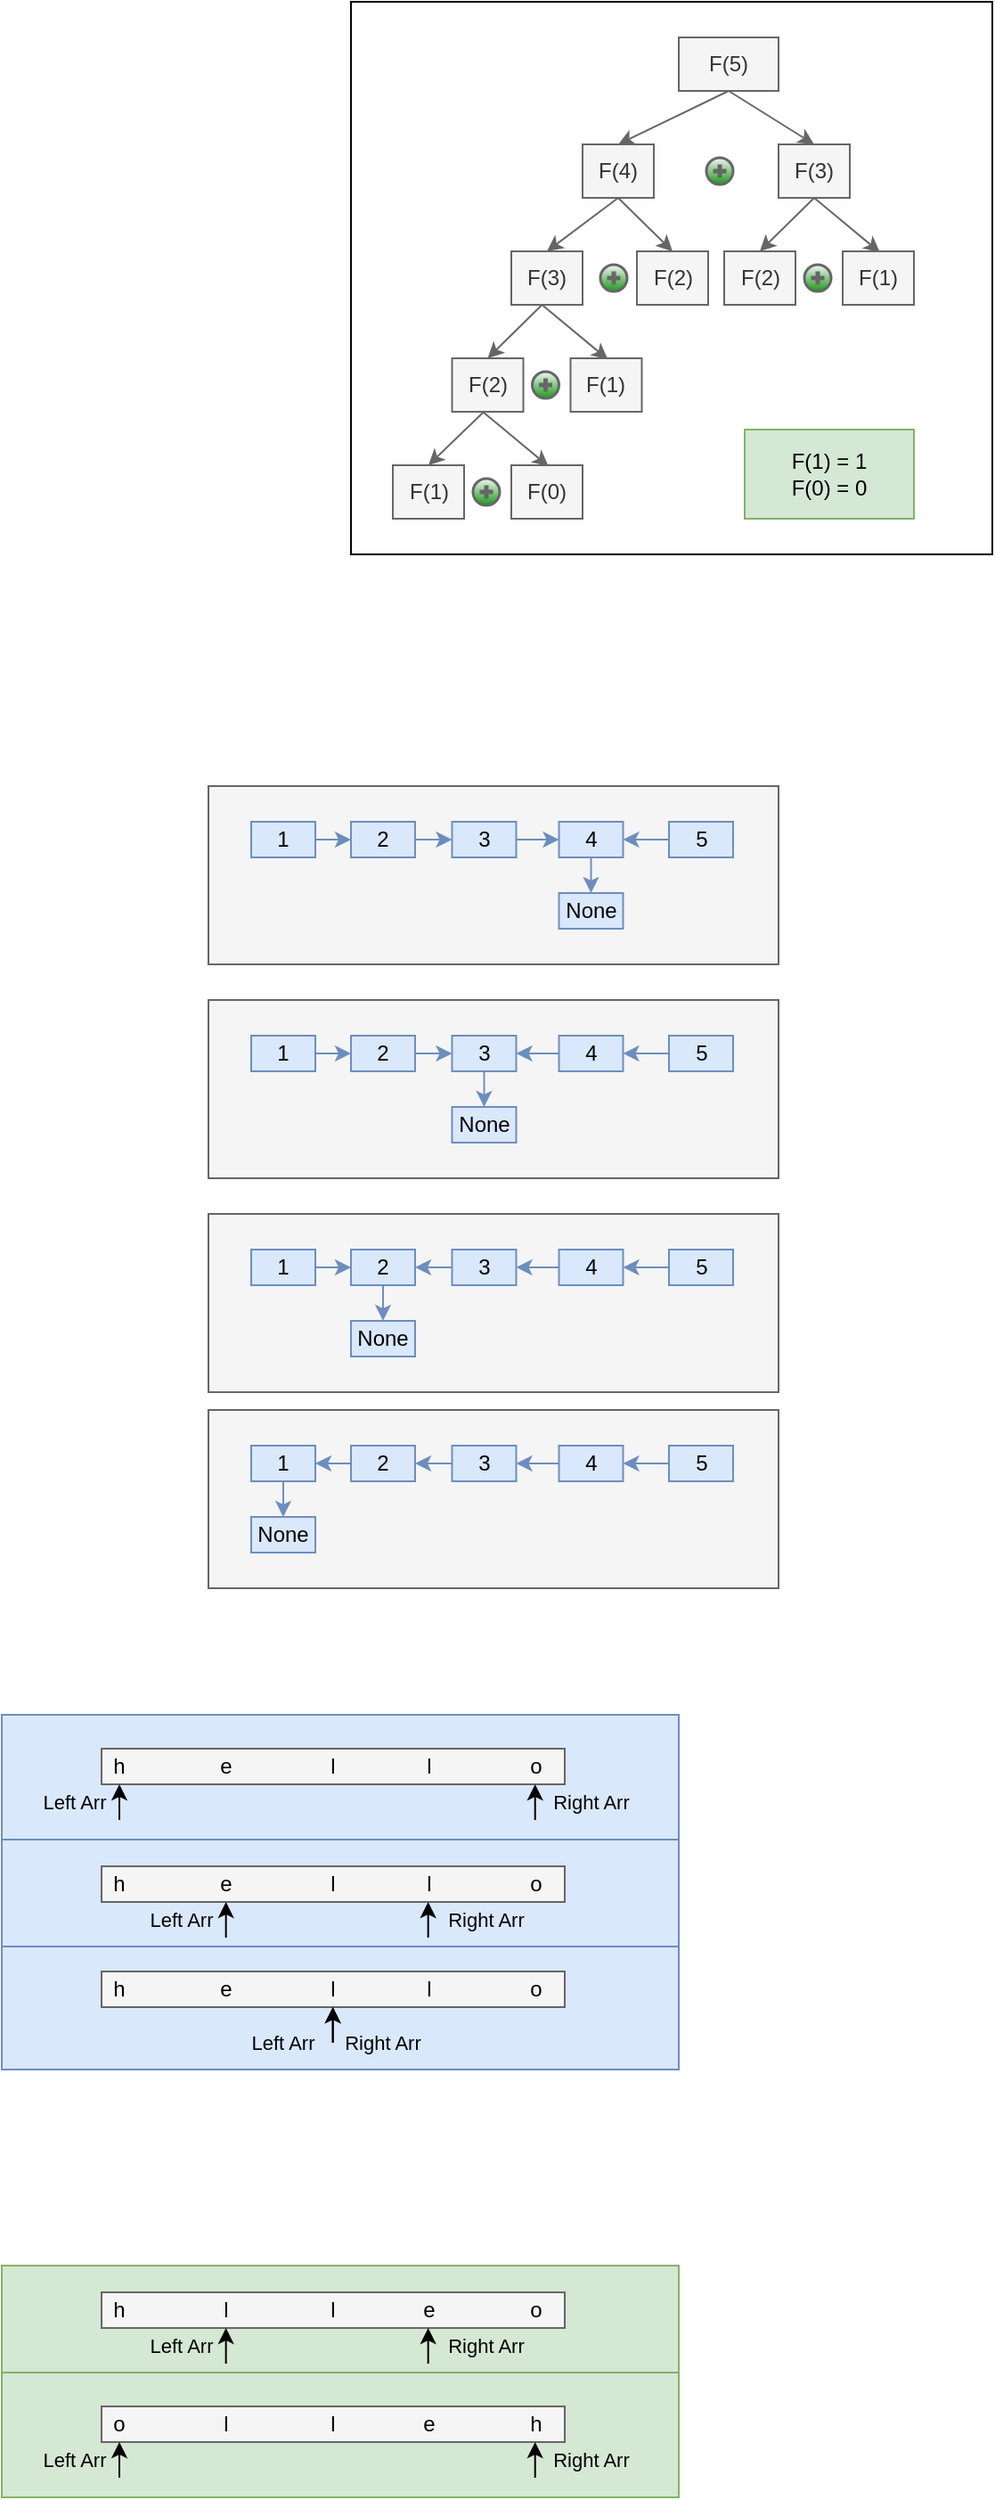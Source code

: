 <mxfile version="14.6.6" type="github">
  <diagram id="Hn3H-dN24jaD0dENia_m" name="Page-1">
    <mxGraphModel dx="1673" dy="896" grid="1" gridSize="10" guides="1" tooltips="1" connect="1" arrows="1" fold="1" page="1" pageScale="1" pageWidth="827" pageHeight="1169" math="0" shadow="0">
      <root>
        <mxCell id="0" />
        <mxCell id="1" parent="0" />
        <mxCell id="SiVPfWwF8kXw5qPxy-G--118" value="" style="rounded=0;whiteSpace=wrap;html=1;shadow=0;fillColor=#dae8fc;strokeColor=#6c8ebf;" vertex="1" parent="1">
          <mxGeometry x="34" y="1301" width="380" height="69" as="geometry" />
        </mxCell>
        <mxCell id="SiVPfWwF8kXw5qPxy-G--117" value="" style="rounded=0;whiteSpace=wrap;html=1;shadow=0;fillColor=#dae8fc;strokeColor=#6c8ebf;" vertex="1" parent="1">
          <mxGeometry x="34" y="1241" width="380" height="60" as="geometry" />
        </mxCell>
        <mxCell id="SiVPfWwF8kXw5qPxy-G--116" value="" style="rounded=0;whiteSpace=wrap;html=1;shadow=0;fillColor=#dae8fc;strokeColor=#6c8ebf;" vertex="1" parent="1">
          <mxGeometry x="34" y="1171" width="380" height="70" as="geometry" />
        </mxCell>
        <mxCell id="SiVPfWwF8kXw5qPxy-G--120" value="" style="rounded=0;whiteSpace=wrap;html=1;shadow=0;fillColor=#f5f5f5;strokeColor=#666666;fontColor=#333333;" vertex="1" parent="1">
          <mxGeometry x="90" y="1256" width="260" height="20" as="geometry" />
        </mxCell>
        <mxCell id="SiVPfWwF8kXw5qPxy-G--121" value="" style="rounded=0;whiteSpace=wrap;html=1;shadow=0;fillColor=#f5f5f5;strokeColor=#666666;fontColor=#333333;" vertex="1" parent="1">
          <mxGeometry x="90" y="1315" width="260" height="20" as="geometry" />
        </mxCell>
        <mxCell id="SiVPfWwF8kXw5qPxy-G--119" value="" style="rounded=0;whiteSpace=wrap;html=1;shadow=0;fillColor=#f5f5f5;strokeColor=#666666;fontColor=#333333;" vertex="1" parent="1">
          <mxGeometry x="90" y="1190" width="260" height="20" as="geometry" />
        </mxCell>
        <mxCell id="SiVPfWwF8kXw5qPxy-G--35" value="" style="rounded=0;whiteSpace=wrap;html=1;fillColor=#f5f5f5;strokeColor=#666666;fontColor=#333333;" vertex="1" parent="1">
          <mxGeometry x="150" y="650" width="320" height="100" as="geometry" />
        </mxCell>
        <mxCell id="SiVPfWwF8kXw5qPxy-G--25" value="" style="rounded=0;whiteSpace=wrap;html=1;" vertex="1" parent="1">
          <mxGeometry x="230" y="210" width="360" height="310" as="geometry" />
        </mxCell>
        <mxCell id="gz96YXUICSbOHZwGuNMA-6" style="edgeStyle=none;rounded=0;orthogonalLoop=1;jettySize=auto;html=1;exitX=0.5;exitY=1;exitDx=0;exitDy=0;entryX=0.5;entryY=0;entryDx=0;entryDy=0;fillColor=#f5f5f5;strokeColor=#666666;" parent="1" source="gz96YXUICSbOHZwGuNMA-2" target="gz96YXUICSbOHZwGuNMA-5" edge="1">
          <mxGeometry relative="1" as="geometry" />
        </mxCell>
        <mxCell id="gz96YXUICSbOHZwGuNMA-7" style="edgeStyle=none;rounded=0;orthogonalLoop=1;jettySize=auto;html=1;entryX=0.5;entryY=0;entryDx=0;entryDy=0;exitX=0.5;exitY=1;exitDx=0;exitDy=0;fillColor=#f5f5f5;strokeColor=#666666;" parent="1" source="gz96YXUICSbOHZwGuNMA-2" target="gz96YXUICSbOHZwGuNMA-4" edge="1">
          <mxGeometry relative="1" as="geometry">
            <mxPoint x="442" y="270" as="sourcePoint" />
          </mxGeometry>
        </mxCell>
        <mxCell id="gz96YXUICSbOHZwGuNMA-2" value="F(5)" style="rounded=0;whiteSpace=wrap;html=1;fillColor=#f5f5f5;strokeColor=#666666;fontColor=#333333;" parent="1" vertex="1">
          <mxGeometry x="414" y="230" width="56" height="30" as="geometry" />
        </mxCell>
        <mxCell id="gz96YXUICSbOHZwGuNMA-4" value="F(4)" style="rounded=0;whiteSpace=wrap;html=1;fillColor=#f5f5f5;strokeColor=#666666;fontColor=#333333;" parent="1" vertex="1">
          <mxGeometry x="360" y="290" width="40" height="30" as="geometry" />
        </mxCell>
        <mxCell id="SiVPfWwF8kXw5qPxy-G--11" style="edgeStyle=none;rounded=0;orthogonalLoop=1;jettySize=auto;html=1;entryX=0.523;entryY=0.021;entryDx=0;entryDy=0;entryPerimeter=0;exitX=0.5;exitY=1;exitDx=0;exitDy=0;fillColor=#f5f5f5;strokeColor=#666666;" edge="1" parent="1" source="gz96YXUICSbOHZwGuNMA-5" target="SiVPfWwF8kXw5qPxy-G--8">
          <mxGeometry relative="1" as="geometry" />
        </mxCell>
        <mxCell id="gz96YXUICSbOHZwGuNMA-5" value="F(3)" style="rounded=0;whiteSpace=wrap;html=1;fillColor=#f5f5f5;strokeColor=#666666;fontColor=#333333;" parent="1" vertex="1">
          <mxGeometry x="470" y="290" width="40" height="30" as="geometry" />
        </mxCell>
        <mxCell id="gz96YXUICSbOHZwGuNMA-8" style="edgeStyle=none;rounded=0;orthogonalLoop=1;jettySize=auto;html=1;exitX=0.5;exitY=1;exitDx=0;exitDy=0;entryX=0.5;entryY=0;entryDx=0;entryDy=0;fillColor=#f5f5f5;strokeColor=#666666;" parent="1" target="gz96YXUICSbOHZwGuNMA-12" edge="1" source="gz96YXUICSbOHZwGuNMA-4">
          <mxGeometry relative="1" as="geometry">
            <mxPoint x="415" y="320" as="sourcePoint" />
          </mxGeometry>
        </mxCell>
        <mxCell id="gz96YXUICSbOHZwGuNMA-9" style="edgeStyle=none;rounded=0;orthogonalLoop=1;jettySize=auto;html=1;exitX=0.5;exitY=1;exitDx=0;exitDy=0;entryX=0.5;entryY=0;entryDx=0;entryDy=0;fillColor=#f5f5f5;strokeColor=#666666;" parent="1" target="gz96YXUICSbOHZwGuNMA-11" edge="1" source="gz96YXUICSbOHZwGuNMA-4">
          <mxGeometry relative="1" as="geometry">
            <mxPoint x="359" y="320" as="sourcePoint" />
          </mxGeometry>
        </mxCell>
        <mxCell id="gz96YXUICSbOHZwGuNMA-11" value="F(3)" style="rounded=0;whiteSpace=wrap;html=1;fillColor=#f5f5f5;strokeColor=#666666;fontColor=#333333;" parent="1" vertex="1">
          <mxGeometry x="320" y="350" width="40" height="30" as="geometry" />
        </mxCell>
        <mxCell id="gz96YXUICSbOHZwGuNMA-12" value="F(2)" style="rounded=0;whiteSpace=wrap;html=1;fillColor=#f5f5f5;strokeColor=#666666;fontColor=#333333;" parent="1" vertex="1">
          <mxGeometry x="390.5" y="350" width="40" height="30" as="geometry" />
        </mxCell>
        <mxCell id="SiVPfWwF8kXw5qPxy-G--2" value="" style="verticalLabelPosition=bottom;verticalAlign=top;html=1;shadow=0;strokeWidth=1;shape=mxgraph.ios.iAddIcon;fillColor=#f5f5f5;fillColor2=#1A9917;strokeColor=#666666;fontColor=#333333;" vertex="1" parent="1">
          <mxGeometry x="370" y="357.5" width="15" height="15" as="geometry" />
        </mxCell>
        <mxCell id="SiVPfWwF8kXw5qPxy-G--4" value="" style="verticalLabelPosition=bottom;verticalAlign=top;html=1;shadow=0;strokeWidth=1;shape=mxgraph.ios.iAddIcon;fillColor=#f5f5f5;fillColor2=#1A9917;strokeColor=#666666;fontColor=#333333;" vertex="1" parent="1">
          <mxGeometry x="429.5" y="297.5" width="15" height="15" as="geometry" />
        </mxCell>
        <mxCell id="SiVPfWwF8kXw5qPxy-G--6" style="edgeStyle=none;rounded=0;orthogonalLoop=1;jettySize=auto;html=1;exitX=0.5;exitY=1;exitDx=0;exitDy=0;entryX=0.5;entryY=0;entryDx=0;entryDy=0;fillColor=#f5f5f5;strokeColor=#666666;" edge="1" parent="1" target="SiVPfWwF8kXw5qPxy-G--7" source="gz96YXUICSbOHZwGuNMA-5">
          <mxGeometry relative="1" as="geometry">
            <mxPoint x="494.5" y="320" as="sourcePoint" />
          </mxGeometry>
        </mxCell>
        <mxCell id="SiVPfWwF8kXw5qPxy-G--7" value="F(2)" style="rounded=0;whiteSpace=wrap;html=1;fillColor=#f5f5f5;strokeColor=#666666;fontColor=#333333;" vertex="1" parent="1">
          <mxGeometry x="439.5" y="350" width="40" height="30" as="geometry" />
        </mxCell>
        <mxCell id="SiVPfWwF8kXw5qPxy-G--8" value="F(1)" style="rounded=0;whiteSpace=wrap;html=1;fillColor=#f5f5f5;strokeColor=#666666;fontColor=#333333;" vertex="1" parent="1">
          <mxGeometry x="506" y="350" width="40" height="30" as="geometry" />
        </mxCell>
        <mxCell id="SiVPfWwF8kXw5qPxy-G--9" value="" style="verticalLabelPosition=bottom;verticalAlign=top;html=1;shadow=0;strokeWidth=1;shape=mxgraph.ios.iAddIcon;fillColor=#f5f5f5;fillColor2=#1A9917;strokeColor=#666666;fontColor=#333333;" vertex="1" parent="1">
          <mxGeometry x="484.5" y="357.5" width="15" height="15" as="geometry" />
        </mxCell>
        <mxCell id="SiVPfWwF8kXw5qPxy-G--12" style="edgeStyle=none;rounded=0;orthogonalLoop=1;jettySize=auto;html=1;entryX=0.523;entryY=0.021;entryDx=0;entryDy=0;entryPerimeter=0;exitX=0.5;exitY=1;exitDx=0;exitDy=0;fillColor=#f5f5f5;strokeColor=#666666;" edge="1" parent="1" target="SiVPfWwF8kXw5qPxy-G--15">
          <mxGeometry relative="1" as="geometry">
            <mxPoint x="337.25" y="380" as="sourcePoint" />
          </mxGeometry>
        </mxCell>
        <mxCell id="SiVPfWwF8kXw5qPxy-G--13" style="edgeStyle=none;rounded=0;orthogonalLoop=1;jettySize=auto;html=1;exitX=0.5;exitY=1;exitDx=0;exitDy=0;entryX=0.5;entryY=0;entryDx=0;entryDy=0;fillColor=#f5f5f5;strokeColor=#666666;" edge="1" parent="1" target="SiVPfWwF8kXw5qPxy-G--14">
          <mxGeometry relative="1" as="geometry">
            <mxPoint x="337.25" y="380" as="sourcePoint" />
          </mxGeometry>
        </mxCell>
        <mxCell id="SiVPfWwF8kXw5qPxy-G--14" value="F(2)" style="rounded=0;whiteSpace=wrap;html=1;fillColor=#f5f5f5;strokeColor=#666666;fontColor=#333333;" vertex="1" parent="1">
          <mxGeometry x="286.75" y="410" width="40" height="30" as="geometry" />
        </mxCell>
        <mxCell id="SiVPfWwF8kXw5qPxy-G--15" value="F(1)" style="rounded=0;whiteSpace=wrap;html=1;fillColor=#f5f5f5;strokeColor=#666666;fontColor=#333333;" vertex="1" parent="1">
          <mxGeometry x="353.25" y="410" width="40" height="30" as="geometry" />
        </mxCell>
        <mxCell id="SiVPfWwF8kXw5qPxy-G--16" value="" style="verticalLabelPosition=bottom;verticalAlign=top;html=1;shadow=0;strokeWidth=1;shape=mxgraph.ios.iAddIcon;fillColor=#f5f5f5;fillColor2=#1A9917;strokeColor=#666666;fontColor=#333333;" vertex="1" parent="1">
          <mxGeometry x="331.75" y="417.5" width="15" height="15" as="geometry" />
        </mxCell>
        <mxCell id="SiVPfWwF8kXw5qPxy-G--19" style="edgeStyle=none;rounded=0;orthogonalLoop=1;jettySize=auto;html=1;entryX=0.523;entryY=0.021;entryDx=0;entryDy=0;entryPerimeter=0;fillColor=#f5f5f5;strokeColor=#666666;" edge="1" parent="1" target="SiVPfWwF8kXw5qPxy-G--22">
          <mxGeometry relative="1" as="geometry">
            <mxPoint x="304" y="440" as="sourcePoint" />
          </mxGeometry>
        </mxCell>
        <mxCell id="SiVPfWwF8kXw5qPxy-G--20" style="edgeStyle=none;rounded=0;orthogonalLoop=1;jettySize=auto;html=1;exitX=0.456;exitY=0.986;exitDx=0;exitDy=0;entryX=0.5;entryY=0;entryDx=0;entryDy=0;exitPerimeter=0;fillColor=#f5f5f5;strokeColor=#666666;" edge="1" parent="1" target="SiVPfWwF8kXw5qPxy-G--21" source="SiVPfWwF8kXw5qPxy-G--14">
          <mxGeometry relative="1" as="geometry">
            <mxPoint x="304" y="440" as="sourcePoint" />
          </mxGeometry>
        </mxCell>
        <mxCell id="SiVPfWwF8kXw5qPxy-G--21" value="F(1)" style="rounded=0;whiteSpace=wrap;html=1;fillColor=#f5f5f5;strokeColor=#666666;fontColor=#333333;" vertex="1" parent="1">
          <mxGeometry x="253.5" y="470" width="40" height="30" as="geometry" />
        </mxCell>
        <mxCell id="SiVPfWwF8kXw5qPxy-G--22" value="F(0)" style="rounded=0;whiteSpace=wrap;html=1;fillColor=#f5f5f5;strokeColor=#666666;fontColor=#333333;" vertex="1" parent="1">
          <mxGeometry x="320" y="470" width="40" height="30" as="geometry" />
        </mxCell>
        <mxCell id="SiVPfWwF8kXw5qPxy-G--23" value="" style="verticalLabelPosition=bottom;verticalAlign=top;html=1;shadow=0;dashed=0;strokeWidth=1;shape=mxgraph.ios.iAddIcon;fillColor=#f5f5f5;fillColor2=#1A9917;strokeColor=#666666;fontColor=#333333;" vertex="1" parent="1">
          <mxGeometry x="298.5" y="477.5" width="15" height="15" as="geometry" />
        </mxCell>
        <mxCell id="SiVPfWwF8kXw5qPxy-G--24" value="F(1) = 1&lt;br&gt;F(0) = 0" style="rounded=0;whiteSpace=wrap;html=1;fillColor=#d5e8d4;strokeColor=#82b366;" vertex="1" parent="1">
          <mxGeometry x="451" y="450" width="95" height="50" as="geometry" />
        </mxCell>
        <mxCell id="SiVPfWwF8kXw5qPxy-G--28" value="" style="edgeStyle=none;rounded=0;orthogonalLoop=1;jettySize=auto;html=1;fillColor=#dae8fc;strokeColor=#6c8ebf;" edge="1" parent="1" source="SiVPfWwF8kXw5qPxy-G--26" target="SiVPfWwF8kXw5qPxy-G--27">
          <mxGeometry relative="1" as="geometry" />
        </mxCell>
        <mxCell id="SiVPfWwF8kXw5qPxy-G--26" value="1" style="rounded=0;whiteSpace=wrap;html=1;fillColor=#dae8fc;strokeColor=#6c8ebf;" vertex="1" parent="1">
          <mxGeometry x="174" y="670" width="36" height="20" as="geometry" />
        </mxCell>
        <mxCell id="SiVPfWwF8kXw5qPxy-G--30" value="" style="edgeStyle=none;rounded=0;orthogonalLoop=1;jettySize=auto;html=1;fillColor=#dae8fc;strokeColor=#6c8ebf;" edge="1" parent="1" source="SiVPfWwF8kXw5qPxy-G--27" target="SiVPfWwF8kXw5qPxy-G--29">
          <mxGeometry relative="1" as="geometry" />
        </mxCell>
        <mxCell id="SiVPfWwF8kXw5qPxy-G--27" value="2" style="rounded=0;whiteSpace=wrap;html=1;fillColor=#dae8fc;strokeColor=#6c8ebf;" vertex="1" parent="1">
          <mxGeometry x="230" y="670" width="36" height="20" as="geometry" />
        </mxCell>
        <mxCell id="SiVPfWwF8kXw5qPxy-G--32" value="" style="edgeStyle=none;rounded=0;orthogonalLoop=1;jettySize=auto;html=1;fillColor=#dae8fc;strokeColor=#6c8ebf;" edge="1" parent="1" source="SiVPfWwF8kXw5qPxy-G--29" target="SiVPfWwF8kXw5qPxy-G--31">
          <mxGeometry relative="1" as="geometry" />
        </mxCell>
        <mxCell id="SiVPfWwF8kXw5qPxy-G--29" value="3" style="rounded=0;whiteSpace=wrap;html=1;fillColor=#dae8fc;strokeColor=#6c8ebf;" vertex="1" parent="1">
          <mxGeometry x="286.75" y="670" width="36" height="20" as="geometry" />
        </mxCell>
        <mxCell id="SiVPfWwF8kXw5qPxy-G--34" value="" style="edgeStyle=none;rounded=0;orthogonalLoop=1;jettySize=auto;html=1;fillColor=#dae8fc;strokeColor=#6c8ebf;exitX=0;exitY=0.5;exitDx=0;exitDy=0;entryX=1;entryY=0.5;entryDx=0;entryDy=0;" edge="1" parent="1" source="SiVPfWwF8kXw5qPxy-G--33" target="SiVPfWwF8kXw5qPxy-G--31">
          <mxGeometry relative="1" as="geometry">
            <mxPoint x="390" y="740" as="sourcePoint" />
            <mxPoint x="440" y="740" as="targetPoint" />
          </mxGeometry>
        </mxCell>
        <mxCell id="SiVPfWwF8kXw5qPxy-G--38" style="edgeStyle=none;rounded=0;orthogonalLoop=1;jettySize=auto;html=1;exitX=0.5;exitY=1;exitDx=0;exitDy=0;entryX=0.5;entryY=0;entryDx=0;entryDy=0;fillColor=#dae8fc;strokeColor=#6c8ebf;" edge="1" parent="1" source="SiVPfWwF8kXw5qPxy-G--31" target="SiVPfWwF8kXw5qPxy-G--37">
          <mxGeometry relative="1" as="geometry" />
        </mxCell>
        <mxCell id="SiVPfWwF8kXw5qPxy-G--31" value="4" style="rounded=0;whiteSpace=wrap;html=1;fillColor=#dae8fc;strokeColor=#6c8ebf;" vertex="1" parent="1">
          <mxGeometry x="346.75" y="670" width="36" height="20" as="geometry" />
        </mxCell>
        <mxCell id="SiVPfWwF8kXw5qPxy-G--33" value="5" style="rounded=0;whiteSpace=wrap;html=1;fillColor=#dae8fc;strokeColor=#6c8ebf;" vertex="1" parent="1">
          <mxGeometry x="408.5" y="670" width="36" height="20" as="geometry" />
        </mxCell>
        <mxCell id="SiVPfWwF8kXw5qPxy-G--37" value="None" style="rounded=0;whiteSpace=wrap;html=1;fillColor=#dae8fc;strokeColor=#6c8ebf;" vertex="1" parent="1">
          <mxGeometry x="346.75" y="710" width="36" height="20" as="geometry" />
        </mxCell>
        <mxCell id="SiVPfWwF8kXw5qPxy-G--39" value="" style="rounded=0;whiteSpace=wrap;html=1;fillColor=#f5f5f5;strokeColor=#666666;fontColor=#333333;" vertex="1" parent="1">
          <mxGeometry x="150" y="770" width="320" height="100" as="geometry" />
        </mxCell>
        <mxCell id="SiVPfWwF8kXw5qPxy-G--40" value="" style="edgeStyle=none;rounded=0;orthogonalLoop=1;jettySize=auto;html=1;fillColor=#dae8fc;strokeColor=#6c8ebf;" edge="1" parent="1" source="SiVPfWwF8kXw5qPxy-G--41" target="SiVPfWwF8kXw5qPxy-G--43">
          <mxGeometry relative="1" as="geometry" />
        </mxCell>
        <mxCell id="SiVPfWwF8kXw5qPxy-G--41" value="1" style="rounded=0;whiteSpace=wrap;html=1;fillColor=#dae8fc;strokeColor=#6c8ebf;" vertex="1" parent="1">
          <mxGeometry x="174" y="790" width="36" height="20" as="geometry" />
        </mxCell>
        <mxCell id="SiVPfWwF8kXw5qPxy-G--42" value="" style="edgeStyle=none;rounded=0;orthogonalLoop=1;jettySize=auto;html=1;fillColor=#dae8fc;strokeColor=#6c8ebf;" edge="1" parent="1" source="SiVPfWwF8kXw5qPxy-G--43" target="SiVPfWwF8kXw5qPxy-G--45">
          <mxGeometry relative="1" as="geometry" />
        </mxCell>
        <mxCell id="SiVPfWwF8kXw5qPxy-G--43" value="2" style="rounded=0;whiteSpace=wrap;html=1;fillColor=#dae8fc;strokeColor=#6c8ebf;" vertex="1" parent="1">
          <mxGeometry x="230" y="790" width="36" height="20" as="geometry" />
        </mxCell>
        <mxCell id="SiVPfWwF8kXw5qPxy-G--45" value="3" style="rounded=0;whiteSpace=wrap;html=1;fillColor=#dae8fc;strokeColor=#6c8ebf;" vertex="1" parent="1">
          <mxGeometry x="286.75" y="790" width="36" height="20" as="geometry" />
        </mxCell>
        <mxCell id="SiVPfWwF8kXw5qPxy-G--46" value="" style="edgeStyle=none;rounded=0;orthogonalLoop=1;jettySize=auto;html=1;fillColor=#dae8fc;strokeColor=#6c8ebf;exitX=0;exitY=0.5;exitDx=0;exitDy=0;entryX=1;entryY=0.5;entryDx=0;entryDy=0;" edge="1" parent="1" source="SiVPfWwF8kXw5qPxy-G--49" target="SiVPfWwF8kXw5qPxy-G--48">
          <mxGeometry relative="1" as="geometry">
            <mxPoint x="390" y="860" as="sourcePoint" />
            <mxPoint x="440" y="860" as="targetPoint" />
          </mxGeometry>
        </mxCell>
        <mxCell id="SiVPfWwF8kXw5qPxy-G--47" style="edgeStyle=none;rounded=0;orthogonalLoop=1;jettySize=auto;html=1;exitX=0.5;exitY=1;exitDx=0;exitDy=0;entryX=0.5;entryY=0;entryDx=0;entryDy=0;fillColor=#dae8fc;strokeColor=#6c8ebf;" edge="1" parent="1" target="SiVPfWwF8kXw5qPxy-G--50">
          <mxGeometry relative="1" as="geometry">
            <mxPoint x="304.75" y="810.0" as="sourcePoint" />
          </mxGeometry>
        </mxCell>
        <mxCell id="SiVPfWwF8kXw5qPxy-G--53" value="" style="edgeStyle=none;rounded=0;orthogonalLoop=1;jettySize=auto;html=1;entryX=1;entryY=0.5;entryDx=0;entryDy=0;fillColor=#dae8fc;strokeColor=#6c8ebf;" edge="1" parent="1" source="SiVPfWwF8kXw5qPxy-G--48" target="SiVPfWwF8kXw5qPxy-G--45">
          <mxGeometry relative="1" as="geometry">
            <mxPoint x="320" y="800" as="targetPoint" />
          </mxGeometry>
        </mxCell>
        <mxCell id="SiVPfWwF8kXw5qPxy-G--48" value="4" style="rounded=0;whiteSpace=wrap;html=1;fillColor=#dae8fc;strokeColor=#6c8ebf;" vertex="1" parent="1">
          <mxGeometry x="346.75" y="790" width="36" height="20" as="geometry" />
        </mxCell>
        <mxCell id="SiVPfWwF8kXw5qPxy-G--49" value="5" style="rounded=0;whiteSpace=wrap;html=1;fillColor=#dae8fc;strokeColor=#6c8ebf;" vertex="1" parent="1">
          <mxGeometry x="408.5" y="790" width="36" height="20" as="geometry" />
        </mxCell>
        <mxCell id="SiVPfWwF8kXw5qPxy-G--50" value="None" style="rounded=0;whiteSpace=wrap;html=1;fillColor=#dae8fc;strokeColor=#6c8ebf;" vertex="1" parent="1">
          <mxGeometry x="286.75" y="830" width="36" height="20" as="geometry" />
        </mxCell>
        <mxCell id="SiVPfWwF8kXw5qPxy-G--54" value="" style="rounded=0;whiteSpace=wrap;html=1;fillColor=#f5f5f5;strokeColor=#666666;fontColor=#333333;" vertex="1" parent="1">
          <mxGeometry x="150" y="890" width="320" height="100" as="geometry" />
        </mxCell>
        <mxCell id="SiVPfWwF8kXw5qPxy-G--55" value="" style="edgeStyle=none;rounded=0;orthogonalLoop=1;jettySize=auto;html=1;fillColor=#dae8fc;strokeColor=#6c8ebf;" edge="1" parent="1" source="SiVPfWwF8kXw5qPxy-G--56" target="SiVPfWwF8kXw5qPxy-G--58">
          <mxGeometry relative="1" as="geometry" />
        </mxCell>
        <mxCell id="SiVPfWwF8kXw5qPxy-G--56" value="1" style="rounded=0;whiteSpace=wrap;html=1;fillColor=#dae8fc;strokeColor=#6c8ebf;" vertex="1" parent="1">
          <mxGeometry x="174" y="910" width="36" height="20" as="geometry" />
        </mxCell>
        <mxCell id="SiVPfWwF8kXw5qPxy-G--58" value="2" style="rounded=0;whiteSpace=wrap;html=1;fillColor=#dae8fc;strokeColor=#6c8ebf;" vertex="1" parent="1">
          <mxGeometry x="230" y="910" width="36" height="20" as="geometry" />
        </mxCell>
        <mxCell id="SiVPfWwF8kXw5qPxy-G--66" value="" style="edgeStyle=none;rounded=0;orthogonalLoop=1;jettySize=auto;html=1;entryX=1;entryY=0.5;entryDx=0;entryDy=0;fillColor=#dae8fc;strokeColor=#6c8ebf;" edge="1" parent="1" source="SiVPfWwF8kXw5qPxy-G--59" target="SiVPfWwF8kXw5qPxy-G--58">
          <mxGeometry relative="1" as="geometry" />
        </mxCell>
        <mxCell id="SiVPfWwF8kXw5qPxy-G--59" value="3" style="rounded=0;whiteSpace=wrap;html=1;fillColor=#dae8fc;strokeColor=#6c8ebf;" vertex="1" parent="1">
          <mxGeometry x="286.75" y="910" width="36" height="20" as="geometry" />
        </mxCell>
        <mxCell id="SiVPfWwF8kXw5qPxy-G--60" value="" style="edgeStyle=none;rounded=0;orthogonalLoop=1;jettySize=auto;html=1;fillColor=#dae8fc;strokeColor=#6c8ebf;exitX=0;exitY=0.5;exitDx=0;exitDy=0;entryX=1;entryY=0.5;entryDx=0;entryDy=0;" edge="1" parent="1" source="SiVPfWwF8kXw5qPxy-G--64" target="SiVPfWwF8kXw5qPxy-G--63">
          <mxGeometry relative="1" as="geometry">
            <mxPoint x="390" y="980" as="sourcePoint" />
            <mxPoint x="440" y="980" as="targetPoint" />
          </mxGeometry>
        </mxCell>
        <mxCell id="SiVPfWwF8kXw5qPxy-G--61" style="edgeStyle=none;rounded=0;orthogonalLoop=1;jettySize=auto;html=1;exitX=0.5;exitY=1;exitDx=0;exitDy=0;entryX=0.5;entryY=0;entryDx=0;entryDy=0;fillColor=#dae8fc;strokeColor=#6c8ebf;" edge="1" parent="1" target="SiVPfWwF8kXw5qPxy-G--65">
          <mxGeometry relative="1" as="geometry">
            <mxPoint x="248" y="930" as="sourcePoint" />
          </mxGeometry>
        </mxCell>
        <mxCell id="SiVPfWwF8kXw5qPxy-G--62" value="" style="edgeStyle=none;rounded=0;orthogonalLoop=1;jettySize=auto;html=1;entryX=1;entryY=0.5;entryDx=0;entryDy=0;fillColor=#dae8fc;strokeColor=#6c8ebf;" edge="1" parent="1" source="SiVPfWwF8kXw5qPxy-G--63" target="SiVPfWwF8kXw5qPxy-G--59">
          <mxGeometry relative="1" as="geometry">
            <mxPoint x="320" y="920" as="targetPoint" />
          </mxGeometry>
        </mxCell>
        <mxCell id="SiVPfWwF8kXw5qPxy-G--63" value="4" style="rounded=0;whiteSpace=wrap;html=1;fillColor=#dae8fc;strokeColor=#6c8ebf;" vertex="1" parent="1">
          <mxGeometry x="346.75" y="910" width="36" height="20" as="geometry" />
        </mxCell>
        <mxCell id="SiVPfWwF8kXw5qPxy-G--64" value="5" style="rounded=0;whiteSpace=wrap;html=1;fillColor=#dae8fc;strokeColor=#6c8ebf;" vertex="1" parent="1">
          <mxGeometry x="408.5" y="910" width="36" height="20" as="geometry" />
        </mxCell>
        <mxCell id="SiVPfWwF8kXw5qPxy-G--65" value="None" style="rounded=0;whiteSpace=wrap;html=1;fillColor=#dae8fc;strokeColor=#6c8ebf;" vertex="1" parent="1">
          <mxGeometry x="230" y="950" width="36" height="20" as="geometry" />
        </mxCell>
        <mxCell id="SiVPfWwF8kXw5qPxy-G--67" value="" style="rounded=0;whiteSpace=wrap;html=1;fillColor=#f5f5f5;strokeColor=#666666;fontColor=#333333;" vertex="1" parent="1">
          <mxGeometry x="150" y="1000" width="320" height="100" as="geometry" />
        </mxCell>
        <mxCell id="SiVPfWwF8kXw5qPxy-G--68" value="" style="edgeStyle=none;rounded=0;orthogonalLoop=1;jettySize=auto;html=1;fillColor=#dae8fc;strokeColor=#6c8ebf;" edge="1" parent="1" source="SiVPfWwF8kXw5qPxy-G--70" target="SiVPfWwF8kXw5qPxy-G--69">
          <mxGeometry relative="1" as="geometry" />
        </mxCell>
        <mxCell id="SiVPfWwF8kXw5qPxy-G--69" value="1" style="rounded=0;whiteSpace=wrap;html=1;fillColor=#dae8fc;strokeColor=#6c8ebf;" vertex="1" parent="1">
          <mxGeometry x="174" y="1020" width="36" height="20" as="geometry" />
        </mxCell>
        <mxCell id="SiVPfWwF8kXw5qPxy-G--70" value="2" style="rounded=0;whiteSpace=wrap;html=1;fillColor=#dae8fc;strokeColor=#6c8ebf;" vertex="1" parent="1">
          <mxGeometry x="230" y="1020" width="36" height="20" as="geometry" />
        </mxCell>
        <mxCell id="SiVPfWwF8kXw5qPxy-G--71" value="" style="edgeStyle=none;rounded=0;orthogonalLoop=1;jettySize=auto;html=1;entryX=1;entryY=0.5;entryDx=0;entryDy=0;fillColor=#dae8fc;strokeColor=#6c8ebf;" edge="1" parent="1" source="SiVPfWwF8kXw5qPxy-G--72" target="SiVPfWwF8kXw5qPxy-G--70">
          <mxGeometry relative="1" as="geometry" />
        </mxCell>
        <mxCell id="SiVPfWwF8kXw5qPxy-G--72" value="3" style="rounded=0;whiteSpace=wrap;html=1;fillColor=#dae8fc;strokeColor=#6c8ebf;" vertex="1" parent="1">
          <mxGeometry x="286.75" y="1020" width="36" height="20" as="geometry" />
        </mxCell>
        <mxCell id="SiVPfWwF8kXw5qPxy-G--73" value="" style="edgeStyle=none;rounded=0;orthogonalLoop=1;jettySize=auto;html=1;fillColor=#dae8fc;strokeColor=#6c8ebf;exitX=0;exitY=0.5;exitDx=0;exitDy=0;entryX=1;entryY=0.5;entryDx=0;entryDy=0;" edge="1" parent="1" source="SiVPfWwF8kXw5qPxy-G--77" target="SiVPfWwF8kXw5qPxy-G--76">
          <mxGeometry relative="1" as="geometry">
            <mxPoint x="390" y="1090" as="sourcePoint" />
            <mxPoint x="440" y="1090" as="targetPoint" />
          </mxGeometry>
        </mxCell>
        <mxCell id="SiVPfWwF8kXw5qPxy-G--74" style="edgeStyle=none;rounded=0;orthogonalLoop=1;jettySize=auto;html=1;exitX=0.5;exitY=1;exitDx=0;exitDy=0;entryX=0.5;entryY=0;entryDx=0;entryDy=0;fillColor=#dae8fc;strokeColor=#6c8ebf;" edge="1" parent="1" target="SiVPfWwF8kXw5qPxy-G--78">
          <mxGeometry relative="1" as="geometry">
            <mxPoint x="192" y="1040" as="sourcePoint" />
          </mxGeometry>
        </mxCell>
        <mxCell id="SiVPfWwF8kXw5qPxy-G--75" value="" style="edgeStyle=none;rounded=0;orthogonalLoop=1;jettySize=auto;html=1;entryX=1;entryY=0.5;entryDx=0;entryDy=0;fillColor=#dae8fc;strokeColor=#6c8ebf;" edge="1" parent="1" source="SiVPfWwF8kXw5qPxy-G--76" target="SiVPfWwF8kXw5qPxy-G--72">
          <mxGeometry relative="1" as="geometry">
            <mxPoint x="320" y="1030" as="targetPoint" />
          </mxGeometry>
        </mxCell>
        <mxCell id="SiVPfWwF8kXw5qPxy-G--76" value="4" style="rounded=0;whiteSpace=wrap;html=1;fillColor=#dae8fc;strokeColor=#6c8ebf;" vertex="1" parent="1">
          <mxGeometry x="346.75" y="1020" width="36" height="20" as="geometry" />
        </mxCell>
        <mxCell id="SiVPfWwF8kXw5qPxy-G--77" value="5" style="rounded=0;whiteSpace=wrap;html=1;fillColor=#dae8fc;strokeColor=#6c8ebf;" vertex="1" parent="1">
          <mxGeometry x="408.5" y="1020" width="36" height="20" as="geometry" />
        </mxCell>
        <mxCell id="SiVPfWwF8kXw5qPxy-G--78" value="None" style="rounded=0;whiteSpace=wrap;html=1;fillColor=#dae8fc;strokeColor=#6c8ebf;" vertex="1" parent="1">
          <mxGeometry x="174" y="1060" width="36" height="20" as="geometry" />
        </mxCell>
        <mxCell id="SiVPfWwF8kXw5qPxy-G--82" value="h" style="text;html=1;strokeColor=none;fillColor=none;align=center;verticalAlign=middle;whiteSpace=wrap;rounded=0;shadow=0;sketch=0;arcSize=10;" vertex="1" parent="1">
          <mxGeometry x="80" y="1190" width="40" height="20" as="geometry" />
        </mxCell>
        <mxCell id="SiVPfWwF8kXw5qPxy-G--84" value="e" style="text;html=1;strokeColor=none;fillColor=none;align=center;verticalAlign=middle;whiteSpace=wrap;rounded=0;shadow=0;sketch=0;arcSize=10;" vertex="1" parent="1">
          <mxGeometry x="140" y="1190" width="40" height="20" as="geometry" />
        </mxCell>
        <mxCell id="SiVPfWwF8kXw5qPxy-G--86" value="l" style="text;html=1;strokeColor=none;fillColor=none;align=center;verticalAlign=middle;whiteSpace=wrap;rounded=0;shadow=0;sketch=0;arcSize=10;" vertex="1" parent="1">
          <mxGeometry x="200" y="1190" width="40" height="20" as="geometry" />
        </mxCell>
        <mxCell id="SiVPfWwF8kXw5qPxy-G--88" value="l" style="text;html=1;strokeColor=none;fillColor=none;align=center;verticalAlign=middle;whiteSpace=wrap;rounded=0;shadow=0;sketch=0;arcSize=10;" vertex="1" parent="1">
          <mxGeometry x="253.5" y="1190" width="40" height="20" as="geometry" />
        </mxCell>
        <mxCell id="SiVPfWwF8kXw5qPxy-G--90" value="o" style="text;html=1;strokeColor=none;fillColor=none;align=center;verticalAlign=middle;whiteSpace=wrap;rounded=0;shadow=0;sketch=0;arcSize=10;" vertex="1" parent="1">
          <mxGeometry x="313.5" y="1190" width="40" height="20" as="geometry" />
        </mxCell>
        <mxCell id="SiVPfWwF8kXw5qPxy-G--93" value="" style="endArrow=classic;html=1;shadow=0;" edge="1" parent="1">
          <mxGeometry width="50" height="50" relative="1" as="geometry">
            <mxPoint x="100" y="1230" as="sourcePoint" />
            <mxPoint x="100" y="1210" as="targetPoint" />
          </mxGeometry>
        </mxCell>
        <mxCell id="SiVPfWwF8kXw5qPxy-G--94" value="" style="endArrow=classic;html=1;shadow=0;" edge="1" parent="1">
          <mxGeometry width="50" height="50" relative="1" as="geometry">
            <mxPoint x="333.36" y="1230" as="sourcePoint" />
            <mxPoint x="333.36" y="1210" as="targetPoint" />
          </mxGeometry>
        </mxCell>
        <mxCell id="SiVPfWwF8kXw5qPxy-G--95" value="h" style="text;html=1;strokeColor=none;fillColor=none;align=center;verticalAlign=middle;whiteSpace=wrap;rounded=0;shadow=0;sketch=0;arcSize=10;" vertex="1" parent="1">
          <mxGeometry x="80" y="1256" width="40" height="20" as="geometry" />
        </mxCell>
        <mxCell id="SiVPfWwF8kXw5qPxy-G--96" value="e" style="text;html=1;strokeColor=none;fillColor=none;align=center;verticalAlign=middle;whiteSpace=wrap;rounded=0;shadow=0;sketch=0;arcSize=10;" vertex="1" parent="1">
          <mxGeometry x="140" y="1256" width="40" height="20" as="geometry" />
        </mxCell>
        <mxCell id="SiVPfWwF8kXw5qPxy-G--97" value="l" style="text;html=1;strokeColor=none;fillColor=none;align=center;verticalAlign=middle;whiteSpace=wrap;rounded=0;shadow=0;sketch=0;arcSize=10;" vertex="1" parent="1">
          <mxGeometry x="200" y="1256" width="40" height="20" as="geometry" />
        </mxCell>
        <mxCell id="SiVPfWwF8kXw5qPxy-G--98" value="l" style="text;html=1;strokeColor=none;fillColor=none;align=center;verticalAlign=middle;whiteSpace=wrap;rounded=0;shadow=0;sketch=0;arcSize=10;" vertex="1" parent="1">
          <mxGeometry x="253.5" y="1256" width="40" height="20" as="geometry" />
        </mxCell>
        <mxCell id="SiVPfWwF8kXw5qPxy-G--99" value="o" style="text;html=1;strokeColor=none;fillColor=none;align=center;verticalAlign=middle;whiteSpace=wrap;rounded=0;shadow=0;sketch=0;arcSize=10;" vertex="1" parent="1">
          <mxGeometry x="313.5" y="1256" width="40" height="20" as="geometry" />
        </mxCell>
        <mxCell id="SiVPfWwF8kXw5qPxy-G--100" value="" style="endArrow=classic;html=1;shadow=0;" edge="1" parent="1">
          <mxGeometry width="50" height="50" relative="1" as="geometry">
            <mxPoint x="159.83" y="1296" as="sourcePoint" />
            <mxPoint x="159.83" y="1276" as="targetPoint" />
          </mxGeometry>
        </mxCell>
        <mxCell id="SiVPfWwF8kXw5qPxy-G--101" value="" style="endArrow=classic;html=1;shadow=0;" edge="1" parent="1">
          <mxGeometry width="50" height="50" relative="1" as="geometry">
            <mxPoint x="273.33" y="1296" as="sourcePoint" />
            <mxPoint x="273.33" y="1276" as="targetPoint" />
          </mxGeometry>
        </mxCell>
        <mxCell id="SiVPfWwF8kXw5qPxy-G--102" value="h" style="text;html=1;strokeColor=none;fillColor=none;align=center;verticalAlign=middle;whiteSpace=wrap;rounded=0;shadow=0;sketch=0;arcSize=10;" vertex="1" parent="1">
          <mxGeometry x="80" y="1315" width="40" height="20" as="geometry" />
        </mxCell>
        <mxCell id="SiVPfWwF8kXw5qPxy-G--103" value="e" style="text;html=1;strokeColor=none;fillColor=none;align=center;verticalAlign=middle;whiteSpace=wrap;rounded=0;shadow=0;sketch=0;arcSize=10;" vertex="1" parent="1">
          <mxGeometry x="140" y="1315" width="40" height="20" as="geometry" />
        </mxCell>
        <mxCell id="SiVPfWwF8kXw5qPxy-G--104" value="l" style="text;html=1;strokeColor=none;fillColor=none;align=center;verticalAlign=middle;whiteSpace=wrap;rounded=0;shadow=0;sketch=0;arcSize=10;" vertex="1" parent="1">
          <mxGeometry x="200" y="1315" width="40" height="20" as="geometry" />
        </mxCell>
        <mxCell id="SiVPfWwF8kXw5qPxy-G--105" value="l" style="text;html=1;strokeColor=none;fillColor=none;align=center;verticalAlign=middle;whiteSpace=wrap;rounded=0;shadow=0;sketch=0;arcSize=10;" vertex="1" parent="1">
          <mxGeometry x="253.5" y="1315" width="40" height="20" as="geometry" />
        </mxCell>
        <mxCell id="SiVPfWwF8kXw5qPxy-G--106" value="o" style="text;html=1;strokeColor=none;fillColor=none;align=center;verticalAlign=middle;whiteSpace=wrap;rounded=0;shadow=0;sketch=0;arcSize=10;" vertex="1" parent="1">
          <mxGeometry x="313.5" y="1315" width="40" height="20" as="geometry" />
        </mxCell>
        <mxCell id="SiVPfWwF8kXw5qPxy-G--107" value="" style="endArrow=classic;html=1;shadow=0;" edge="1" parent="1">
          <mxGeometry width="50" height="50" relative="1" as="geometry">
            <mxPoint x="219.83" y="1355" as="sourcePoint" />
            <mxPoint x="219.83" y="1335" as="targetPoint" />
          </mxGeometry>
        </mxCell>
        <mxCell id="SiVPfWwF8kXw5qPxy-G--108" value="" style="endArrow=classic;html=1;shadow=0;" edge="1" parent="1">
          <mxGeometry width="50" height="50" relative="1" as="geometry">
            <mxPoint x="219.83" y="1355" as="sourcePoint" />
            <mxPoint x="219.83" y="1335" as="targetPoint" />
          </mxGeometry>
        </mxCell>
        <mxCell id="SiVPfWwF8kXw5qPxy-G--110" value="&lt;font style=&quot;font-size: 11px ; line-height: 50%&quot;&gt;Left Arr&lt;/font&gt;" style="text;html=1;strokeColor=none;fillColor=none;align=center;verticalAlign=middle;whiteSpace=wrap;rounded=0;shadow=0;" vertex="1" parent="1">
          <mxGeometry x="50" y="1210" width="50" height="20" as="geometry" />
        </mxCell>
        <mxCell id="SiVPfWwF8kXw5qPxy-G--111" value="&lt;font style=&quot;font-size: 11px ; line-height: 50%&quot;&gt;Right Arr&lt;/font&gt;" style="text;html=1;strokeColor=none;fillColor=none;align=center;verticalAlign=middle;whiteSpace=wrap;rounded=0;shadow=0;" vertex="1" parent="1">
          <mxGeometry x="334.63" y="1210" width="60.25" height="20" as="geometry" />
        </mxCell>
        <mxCell id="SiVPfWwF8kXw5qPxy-G--112" value="&lt;font style=&quot;font-size: 11px ; line-height: 50%&quot;&gt;Left Arr&lt;/font&gt;" style="text;html=1;strokeColor=none;fillColor=none;align=center;verticalAlign=middle;whiteSpace=wrap;rounded=0;shadow=0;" vertex="1" parent="1">
          <mxGeometry x="110" y="1276" width="50" height="20" as="geometry" />
        </mxCell>
        <mxCell id="SiVPfWwF8kXw5qPxy-G--113" value="&lt;font style=&quot;font-size: 11px ; line-height: 50%&quot;&gt;Right Arr&lt;/font&gt;" style="text;html=1;strokeColor=none;fillColor=none;align=center;verticalAlign=middle;whiteSpace=wrap;rounded=0;shadow=0;" vertex="1" parent="1">
          <mxGeometry x="275.88" y="1276" width="60.25" height="20" as="geometry" />
        </mxCell>
        <mxCell id="SiVPfWwF8kXw5qPxy-G--114" value="&lt;font style=&quot;font-size: 11px ; line-height: 50%&quot;&gt;Left Arr&lt;/font&gt;" style="text;html=1;strokeColor=none;fillColor=none;align=center;verticalAlign=middle;whiteSpace=wrap;rounded=0;shadow=0;" vertex="1" parent="1">
          <mxGeometry x="167" y="1345" width="50" height="20" as="geometry" />
        </mxCell>
        <mxCell id="SiVPfWwF8kXw5qPxy-G--115" value="&lt;font style=&quot;font-size: 11px ; line-height: 50%&quot;&gt;Right Arr&lt;/font&gt;" style="text;html=1;strokeColor=none;fillColor=none;align=center;verticalAlign=middle;whiteSpace=wrap;rounded=0;shadow=0;" vertex="1" parent="1">
          <mxGeometry x="217.88" y="1345" width="60.25" height="20" as="geometry" />
        </mxCell>
        <mxCell id="SiVPfWwF8kXw5qPxy-G--123" value="" style="rounded=0;whiteSpace=wrap;html=1;shadow=0;fillColor=#d5e8d4;strokeColor=#82b366;" vertex="1" parent="1">
          <mxGeometry x="34" y="1480" width="380" height="60" as="geometry" />
        </mxCell>
        <mxCell id="SiVPfWwF8kXw5qPxy-G--124" value="" style="rounded=0;whiteSpace=wrap;html=1;shadow=0;fillColor=#d5e8d4;strokeColor=#82b366;" vertex="1" parent="1">
          <mxGeometry x="34" y="1540" width="380" height="70" as="geometry" />
        </mxCell>
        <mxCell id="SiVPfWwF8kXw5qPxy-G--125" value="" style="rounded=0;whiteSpace=wrap;html=1;shadow=0;fillColor=#f5f5f5;strokeColor=#666666;fontColor=#333333;" vertex="1" parent="1">
          <mxGeometry x="90" y="1495" width="260" height="20" as="geometry" />
        </mxCell>
        <mxCell id="SiVPfWwF8kXw5qPxy-G--127" value="" style="rounded=0;whiteSpace=wrap;html=1;shadow=0;fillColor=#f5f5f5;strokeColor=#666666;fontColor=#333333;" vertex="1" parent="1">
          <mxGeometry x="90" y="1559" width="260" height="20" as="geometry" />
        </mxCell>
        <mxCell id="SiVPfWwF8kXw5qPxy-G--128" value="o" style="text;html=1;strokeColor=none;fillColor=none;align=center;verticalAlign=middle;whiteSpace=wrap;rounded=0;shadow=0;sketch=0;arcSize=10;" vertex="1" parent="1">
          <mxGeometry x="80" y="1559" width="40" height="20" as="geometry" />
        </mxCell>
        <mxCell id="SiVPfWwF8kXw5qPxy-G--129" value="l" style="text;html=1;strokeColor=none;fillColor=none;align=center;verticalAlign=middle;whiteSpace=wrap;rounded=0;shadow=0;sketch=0;arcSize=10;" vertex="1" parent="1">
          <mxGeometry x="140" y="1559" width="40" height="20" as="geometry" />
        </mxCell>
        <mxCell id="SiVPfWwF8kXw5qPxy-G--130" value="l" style="text;html=1;strokeColor=none;fillColor=none;align=center;verticalAlign=middle;whiteSpace=wrap;rounded=0;shadow=0;sketch=0;arcSize=10;" vertex="1" parent="1">
          <mxGeometry x="200" y="1559" width="40" height="20" as="geometry" />
        </mxCell>
        <mxCell id="SiVPfWwF8kXw5qPxy-G--131" value="e" style="text;html=1;strokeColor=none;fillColor=none;align=center;verticalAlign=middle;whiteSpace=wrap;rounded=0;shadow=0;sketch=0;arcSize=10;" vertex="1" parent="1">
          <mxGeometry x="253.5" y="1559" width="40" height="20" as="geometry" />
        </mxCell>
        <mxCell id="SiVPfWwF8kXw5qPxy-G--132" value="h" style="text;html=1;strokeColor=none;fillColor=none;align=center;verticalAlign=middle;whiteSpace=wrap;rounded=0;shadow=0;sketch=0;arcSize=10;" vertex="1" parent="1">
          <mxGeometry x="313.5" y="1559" width="40" height="20" as="geometry" />
        </mxCell>
        <mxCell id="SiVPfWwF8kXw5qPxy-G--133" value="" style="endArrow=classic;html=1;shadow=0;" edge="1" parent="1">
          <mxGeometry width="50" height="50" relative="1" as="geometry">
            <mxPoint x="100" y="1599" as="sourcePoint" />
            <mxPoint x="100" y="1579" as="targetPoint" />
          </mxGeometry>
        </mxCell>
        <mxCell id="SiVPfWwF8kXw5qPxy-G--134" value="" style="endArrow=classic;html=1;shadow=0;" edge="1" parent="1">
          <mxGeometry width="50" height="50" relative="1" as="geometry">
            <mxPoint x="333.36" y="1599" as="sourcePoint" />
            <mxPoint x="333.36" y="1579" as="targetPoint" />
          </mxGeometry>
        </mxCell>
        <mxCell id="SiVPfWwF8kXw5qPxy-G--135" value="h" style="text;html=1;strokeColor=none;fillColor=none;align=center;verticalAlign=middle;whiteSpace=wrap;rounded=0;shadow=0;sketch=0;arcSize=10;" vertex="1" parent="1">
          <mxGeometry x="80" y="1495" width="40" height="20" as="geometry" />
        </mxCell>
        <mxCell id="SiVPfWwF8kXw5qPxy-G--136" value="l" style="text;html=1;strokeColor=none;fillColor=none;align=center;verticalAlign=middle;whiteSpace=wrap;rounded=0;shadow=0;sketch=0;arcSize=10;" vertex="1" parent="1">
          <mxGeometry x="140" y="1495" width="40" height="20" as="geometry" />
        </mxCell>
        <mxCell id="SiVPfWwF8kXw5qPxy-G--137" value="l" style="text;html=1;strokeColor=none;fillColor=none;align=center;verticalAlign=middle;whiteSpace=wrap;rounded=0;shadow=0;sketch=0;arcSize=10;" vertex="1" parent="1">
          <mxGeometry x="200" y="1495" width="40" height="20" as="geometry" />
        </mxCell>
        <mxCell id="SiVPfWwF8kXw5qPxy-G--138" value="e" style="text;html=1;strokeColor=none;fillColor=none;align=center;verticalAlign=middle;whiteSpace=wrap;rounded=0;shadow=0;sketch=0;arcSize=10;" vertex="1" parent="1">
          <mxGeometry x="253.5" y="1495" width="40" height="20" as="geometry" />
        </mxCell>
        <mxCell id="SiVPfWwF8kXw5qPxy-G--139" value="o" style="text;html=1;strokeColor=none;fillColor=none;align=center;verticalAlign=middle;whiteSpace=wrap;rounded=0;shadow=0;sketch=0;arcSize=10;" vertex="1" parent="1">
          <mxGeometry x="313.5" y="1495" width="40" height="20" as="geometry" />
        </mxCell>
        <mxCell id="SiVPfWwF8kXw5qPxy-G--140" value="" style="endArrow=classic;html=1;shadow=0;" edge="1" parent="1">
          <mxGeometry width="50" height="50" relative="1" as="geometry">
            <mxPoint x="159.83" y="1535" as="sourcePoint" />
            <mxPoint x="159.83" y="1515" as="targetPoint" />
          </mxGeometry>
        </mxCell>
        <mxCell id="SiVPfWwF8kXw5qPxy-G--141" value="" style="endArrow=classic;html=1;shadow=0;" edge="1" parent="1">
          <mxGeometry width="50" height="50" relative="1" as="geometry">
            <mxPoint x="273.33" y="1535" as="sourcePoint" />
            <mxPoint x="273.33" y="1515" as="targetPoint" />
          </mxGeometry>
        </mxCell>
        <mxCell id="SiVPfWwF8kXw5qPxy-G--149" value="&lt;font style=&quot;font-size: 11px ; line-height: 50%&quot;&gt;Left Arr&lt;/font&gt;" style="text;html=1;strokeColor=none;fillColor=none;align=center;verticalAlign=middle;whiteSpace=wrap;rounded=0;shadow=0;" vertex="1" parent="1">
          <mxGeometry x="50" y="1579" width="50" height="20" as="geometry" />
        </mxCell>
        <mxCell id="SiVPfWwF8kXw5qPxy-G--150" value="&lt;font style=&quot;font-size: 11px ; line-height: 50%&quot;&gt;Right Arr&lt;/font&gt;" style="text;html=1;strokeColor=none;fillColor=none;align=center;verticalAlign=middle;whiteSpace=wrap;rounded=0;shadow=0;" vertex="1" parent="1">
          <mxGeometry x="334.63" y="1579" width="60.25" height="20" as="geometry" />
        </mxCell>
        <mxCell id="SiVPfWwF8kXw5qPxy-G--151" value="&lt;font style=&quot;font-size: 11px ; line-height: 50%&quot;&gt;Left Arr&lt;/font&gt;" style="text;html=1;strokeColor=none;fillColor=none;align=center;verticalAlign=middle;whiteSpace=wrap;rounded=0;shadow=0;" vertex="1" parent="1">
          <mxGeometry x="110" y="1515" width="50" height="20" as="geometry" />
        </mxCell>
        <mxCell id="SiVPfWwF8kXw5qPxy-G--152" value="&lt;font style=&quot;font-size: 11px ; line-height: 50%&quot;&gt;Right Arr&lt;/font&gt;" style="text;html=1;strokeColor=none;fillColor=none;align=center;verticalAlign=middle;whiteSpace=wrap;rounded=0;shadow=0;" vertex="1" parent="1">
          <mxGeometry x="275.88" y="1515" width="60.25" height="20" as="geometry" />
        </mxCell>
      </root>
    </mxGraphModel>
  </diagram>
</mxfile>
